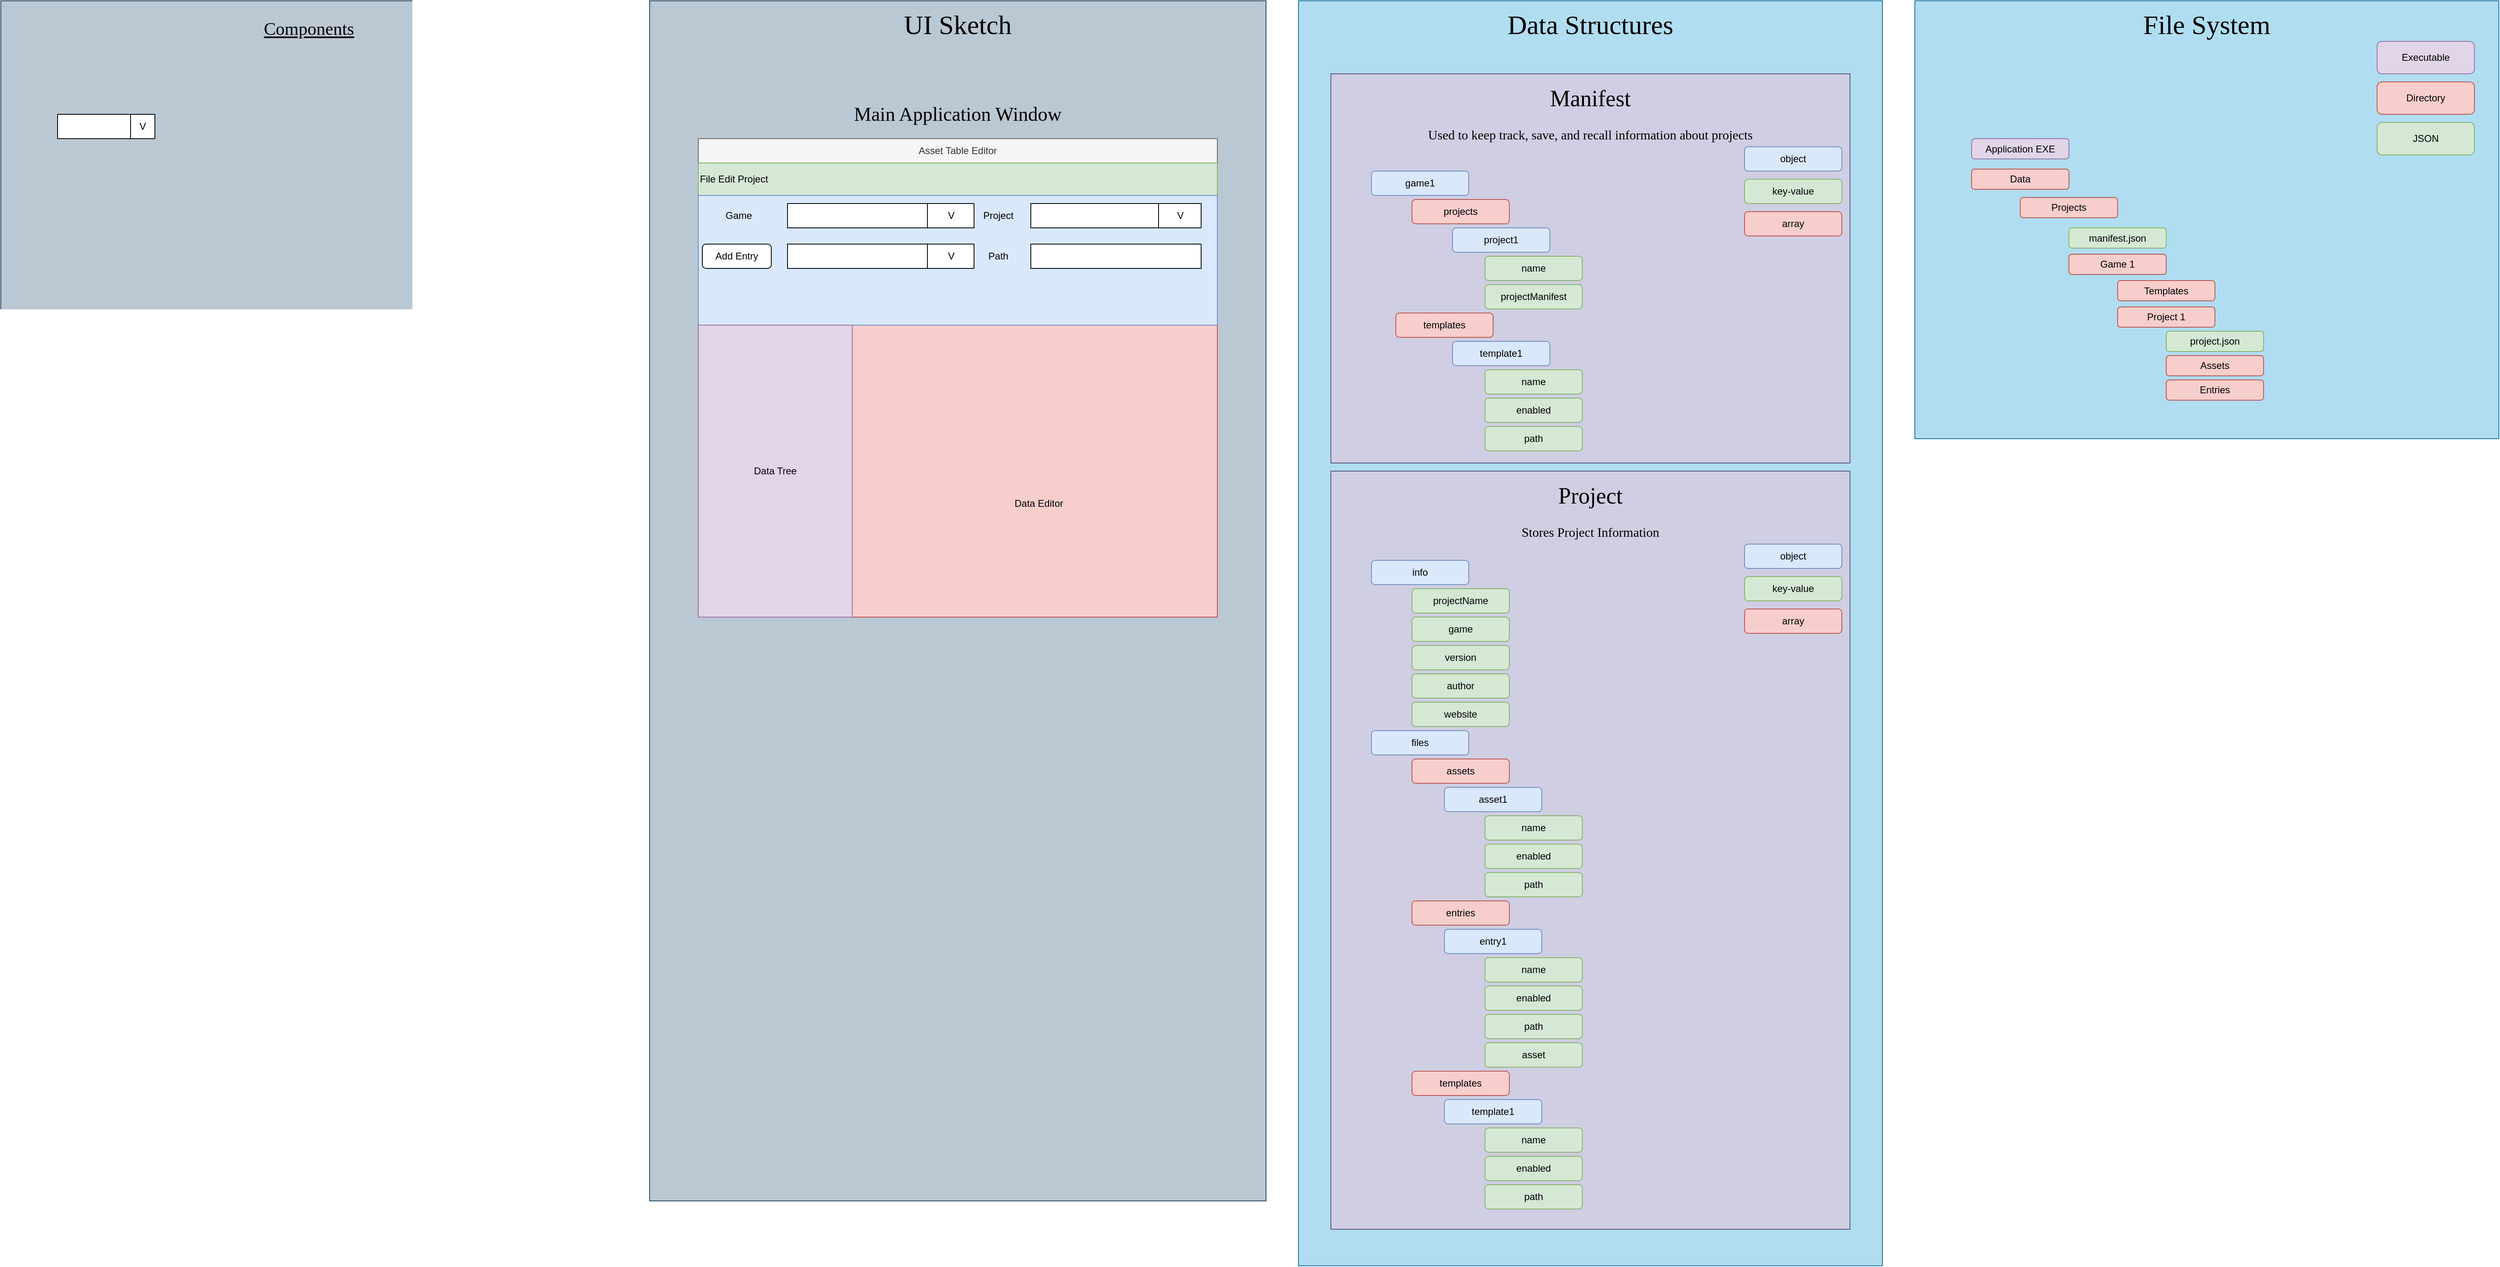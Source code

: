 <mxfile version="28.0.4">
  <diagram name="Page-1" id="VzTkRJVZqyoS9abhufmP">
    <mxGraphModel dx="1801" dy="1601" grid="1" gridSize="10" guides="1" tooltips="1" connect="1" arrows="1" fold="1" page="1" pageScale="1" pageWidth="850" pageHeight="1100" math="0" shadow="0">
      <root>
        <mxCell id="0" />
        <mxCell id="1" parent="0" />
        <mxCell id="ZPDHwGb2gUlAKi-0C_dS-61" value="" style="rounded=0;whiteSpace=wrap;html=1;fillColor=#bac8d3;strokeColor=#23445d;" vertex="1" parent="1">
          <mxGeometry x="-720" y="-40" width="760" height="810" as="geometry" />
        </mxCell>
        <mxCell id="LlEfA--5SufR63MY19yz-38" value="" style="rounded=0;whiteSpace=wrap;html=1;fillColor=#b1ddf0;strokeColor=#10739e;" parent="1" vertex="1">
          <mxGeometry x="880" y="-40" width="720" height="1560" as="geometry" />
        </mxCell>
        <mxCell id="LlEfA--5SufR63MY19yz-39" value="" style="rounded=0;whiteSpace=wrap;html=1;fillColor=#bac8d3;strokeColor=#23445d;" parent="1" vertex="1">
          <mxGeometry x="80" y="-40" width="760" height="1480" as="geometry" />
        </mxCell>
        <mxCell id="LlEfA--5SufR63MY19yz-2" value="" style="rounded=0;whiteSpace=wrap;html=1;fillColor=#f8cecc;strokeColor=#b85450;" parent="1" vertex="1">
          <mxGeometry x="140" y="160" width="640" height="560" as="geometry" />
        </mxCell>
        <mxCell id="LlEfA--5SufR63MY19yz-3" value="Asset Table Editor" style="rounded=0;whiteSpace=wrap;html=1;fillColor=#f5f5f5;fontColor=#333333;strokeColor=#666666;" parent="1" vertex="1">
          <mxGeometry x="140" y="130" width="640" height="30" as="geometry" />
        </mxCell>
        <mxCell id="LlEfA--5SufR63MY19yz-4" value="File Edit Project" style="rounded=0;whiteSpace=wrap;html=1;align=left;fillColor=#d5e8d4;strokeColor=#82b366;" parent="1" vertex="1">
          <mxGeometry x="140" y="160" width="640" height="40" as="geometry" />
        </mxCell>
        <mxCell id="LlEfA--5SufR63MY19yz-5" value="" style="rounded=0;whiteSpace=wrap;html=1;fillColor=#dae8fc;strokeColor=#6c8ebf;" parent="1" vertex="1">
          <mxGeometry x="140" y="200" width="640" height="160" as="geometry" />
        </mxCell>
        <mxCell id="LlEfA--5SufR63MY19yz-7" value="" style="rounded=0;whiteSpace=wrap;html=1;fillColor=#e1d5e7;strokeColor=#9673a6;" parent="1" vertex="1">
          <mxGeometry x="140" y="360" width="190" height="360" as="geometry" />
        </mxCell>
        <mxCell id="LlEfA--5SufR63MY19yz-8" value="Data Editor" style="text;html=1;align=center;verticalAlign=middle;whiteSpace=wrap;rounded=0;" parent="1" vertex="1">
          <mxGeometry x="500" y="565" width="120" height="30" as="geometry" />
        </mxCell>
        <mxCell id="LlEfA--5SufR63MY19yz-9" value="&lt;div&gt;Data Tree&lt;/div&gt;" style="text;html=1;align=center;verticalAlign=middle;whiteSpace=wrap;rounded=0;" parent="1" vertex="1">
          <mxGeometry x="175" y="525" width="120" height="30" as="geometry" />
        </mxCell>
        <mxCell id="LlEfA--5SufR63MY19yz-11" value="Game" style="text;html=1;align=center;verticalAlign=middle;whiteSpace=wrap;rounded=0;" parent="1" vertex="1">
          <mxGeometry x="140" y="210" width="100" height="30" as="geometry" />
        </mxCell>
        <mxCell id="LlEfA--5SufR63MY19yz-16" value="" style="group" parent="1" vertex="1" connectable="0">
          <mxGeometry x="250" y="210" width="230" height="30" as="geometry" />
        </mxCell>
        <mxCell id="LlEfA--5SufR63MY19yz-14" value="" style="rounded=0;whiteSpace=wrap;html=1;" parent="LlEfA--5SufR63MY19yz-16" vertex="1">
          <mxGeometry width="230" height="30" as="geometry" />
        </mxCell>
        <mxCell id="LlEfA--5SufR63MY19yz-15" value="V" style="rounded=0;whiteSpace=wrap;html=1;" parent="LlEfA--5SufR63MY19yz-16" vertex="1">
          <mxGeometry x="172.5" width="57.5" height="30" as="geometry" />
        </mxCell>
        <mxCell id="LlEfA--5SufR63MY19yz-17" value="" style="group" parent="1" vertex="1" connectable="0">
          <mxGeometry x="-650" y="100" width="120" height="30" as="geometry" />
        </mxCell>
        <mxCell id="LlEfA--5SufR63MY19yz-12" value="" style="rounded=0;whiteSpace=wrap;html=1;" parent="LlEfA--5SufR63MY19yz-17" vertex="1">
          <mxGeometry width="120" height="30" as="geometry" />
        </mxCell>
        <mxCell id="LlEfA--5SufR63MY19yz-13" value="V" style="rounded=0;whiteSpace=wrap;html=1;" parent="LlEfA--5SufR63MY19yz-17" vertex="1">
          <mxGeometry x="90" width="30" height="30" as="geometry" />
        </mxCell>
        <mxCell id="LlEfA--5SufR63MY19yz-19" value="Add Entry" style="rounded=1;whiteSpace=wrap;html=1;" parent="1" vertex="1">
          <mxGeometry x="145" y="260" width="85" height="30" as="geometry" />
        </mxCell>
        <mxCell id="LlEfA--5SufR63MY19yz-25" value="Project" style="text;html=1;align=center;verticalAlign=middle;whiteSpace=wrap;rounded=0;" parent="1" vertex="1">
          <mxGeometry x="460" y="210" width="100" height="30" as="geometry" />
        </mxCell>
        <mxCell id="LlEfA--5SufR63MY19yz-26" value="" style="group" parent="1" vertex="1" connectable="0">
          <mxGeometry x="550" y="210" width="210" height="30" as="geometry" />
        </mxCell>
        <mxCell id="LlEfA--5SufR63MY19yz-27" value="" style="rounded=0;whiteSpace=wrap;html=1;" parent="LlEfA--5SufR63MY19yz-26" vertex="1">
          <mxGeometry width="210" height="30" as="geometry" />
        </mxCell>
        <mxCell id="LlEfA--5SufR63MY19yz-28" value="V" style="rounded=0;whiteSpace=wrap;html=1;" parent="LlEfA--5SufR63MY19yz-26" vertex="1">
          <mxGeometry x="157.5" width="52.5" height="30" as="geometry" />
        </mxCell>
        <mxCell id="LlEfA--5SufR63MY19yz-30" value="" style="group" parent="1" vertex="1" connectable="0">
          <mxGeometry x="250" y="260" width="230" height="30" as="geometry" />
        </mxCell>
        <mxCell id="LlEfA--5SufR63MY19yz-31" value="" style="rounded=0;whiteSpace=wrap;html=1;" parent="LlEfA--5SufR63MY19yz-30" vertex="1">
          <mxGeometry width="230" height="30" as="geometry" />
        </mxCell>
        <mxCell id="LlEfA--5SufR63MY19yz-32" value="V" style="rounded=0;whiteSpace=wrap;html=1;" parent="LlEfA--5SufR63MY19yz-30" vertex="1">
          <mxGeometry x="172.5" width="57.5" height="30" as="geometry" />
        </mxCell>
        <mxCell id="LlEfA--5SufR63MY19yz-33" value="" style="rounded=0;whiteSpace=wrap;html=1;" parent="1" vertex="1">
          <mxGeometry x="550" y="260" width="210" height="30" as="geometry" />
        </mxCell>
        <mxCell id="LlEfA--5SufR63MY19yz-34" value="Path" style="text;html=1;align=center;verticalAlign=middle;whiteSpace=wrap;rounded=0;" parent="1" vertex="1">
          <mxGeometry x="460" y="260" width="100" height="30" as="geometry" />
        </mxCell>
        <mxCell id="LlEfA--5SufR63MY19yz-35" value="UI Sketch" style="text;html=1;align=center;verticalAlign=middle;whiteSpace=wrap;rounded=0;fontSize=33;fontFamily=Verdana;fontStyle=0" parent="1" vertex="1">
          <mxGeometry x="80" y="-40" width="760" height="60" as="geometry" />
        </mxCell>
        <mxCell id="LlEfA--5SufR63MY19yz-36" value="Components" style="text;html=1;align=center;verticalAlign=middle;whiteSpace=wrap;rounded=0;fontFamily=Verdana;fontSize=22;fontStyle=4" parent="1" vertex="1">
          <mxGeometry x="-720" y="-40" width="760" height="70" as="geometry" />
        </mxCell>
        <mxCell id="LlEfA--5SufR63MY19yz-37" value="Data Structures" style="text;html=1;align=center;verticalAlign=middle;whiteSpace=wrap;rounded=0;fontSize=33;fontFamily=Verdana;fontStyle=0" parent="1" vertex="1">
          <mxGeometry x="880" y="-40" width="720" height="60" as="geometry" />
        </mxCell>
        <mxCell id="LlEfA--5SufR63MY19yz-40" value="Main Application Window" style="text;html=1;align=center;verticalAlign=middle;whiteSpace=wrap;rounded=0;fontSize=24;fontFamily=Verdana;fontStyle=0" parent="1" vertex="1">
          <mxGeometry x="80" y="70" width="760" height="60" as="geometry" />
        </mxCell>
        <mxCell id="LlEfA--5SufR63MY19yz-42" value="" style="rounded=0;whiteSpace=wrap;html=1;fillColor=#d0cee2;strokeColor=#56517e;" parent="1" vertex="1">
          <mxGeometry x="920" y="50" width="640" height="480" as="geometry" />
        </mxCell>
        <mxCell id="LlEfA--5SufR63MY19yz-43" value="Manifest" style="text;html=1;align=center;verticalAlign=middle;whiteSpace=wrap;rounded=0;fontSize=28;fontFamily=Verdana;fontStyle=0" parent="1" vertex="1">
          <mxGeometry x="920" y="50" width="640" height="60" as="geometry" />
        </mxCell>
        <mxCell id="LlEfA--5SufR63MY19yz-44" value="Used to keep track, save, and recall information about projects" style="text;html=1;align=center;verticalAlign=middle;whiteSpace=wrap;rounded=0;fontFamily=Verdana;fontSize=16;" parent="1" vertex="1">
          <mxGeometry x="920" y="110" width="640" height="30" as="geometry" />
        </mxCell>
        <mxCell id="LlEfA--5SufR63MY19yz-59" value="" style="rounded=0;whiteSpace=wrap;html=1;fillColor=#b1ddf0;strokeColor=#10739e;" parent="1" vertex="1">
          <mxGeometry x="1640" y="-40" width="720" height="540" as="geometry" />
        </mxCell>
        <mxCell id="LlEfA--5SufR63MY19yz-60" value="File System" style="text;html=1;align=center;verticalAlign=middle;whiteSpace=wrap;rounded=0;fontSize=33;fontFamily=Verdana;fontStyle=0" parent="1" vertex="1">
          <mxGeometry x="1640" y="-40" width="720" height="60" as="geometry" />
        </mxCell>
        <mxCell id="LlEfA--5SufR63MY19yz-66" value="Application EXE" style="rounded=1;whiteSpace=wrap;html=1;fillColor=#e1d5e7;strokeColor=#9673a6;" parent="1" vertex="1">
          <mxGeometry x="1710" y="130" width="120" height="25" as="geometry" />
        </mxCell>
        <mxCell id="LlEfA--5SufR63MY19yz-67" value="Data" style="rounded=1;whiteSpace=wrap;html=1;fillColor=#f8cecc;strokeColor=#b85450;" parent="1" vertex="1">
          <mxGeometry x="1710" y="167.5" width="120" height="25" as="geometry" />
        </mxCell>
        <mxCell id="LlEfA--5SufR63MY19yz-68" value="Projects" style="rounded=1;whiteSpace=wrap;html=1;fillColor=#f8cecc;strokeColor=#b85450;" parent="1" vertex="1">
          <mxGeometry x="1770" y="202.5" width="120" height="25" as="geometry" />
        </mxCell>
        <mxCell id="LlEfA--5SufR63MY19yz-69" value="Game 1" style="rounded=1;whiteSpace=wrap;html=1;fillColor=#f8cecc;strokeColor=#b85450;" parent="1" vertex="1">
          <mxGeometry x="1830" y="272.5" width="120" height="25" as="geometry" />
        </mxCell>
        <mxCell id="LlEfA--5SufR63MY19yz-70" value="Project 1" style="rounded=1;whiteSpace=wrap;html=1;fillColor=#f8cecc;strokeColor=#b85450;" parent="1" vertex="1">
          <mxGeometry x="1890" y="337.5" width="120" height="25" as="geometry" />
        </mxCell>
        <mxCell id="LlEfA--5SufR63MY19yz-75" value="manifest.json" style="rounded=1;whiteSpace=wrap;html=1;fillColor=#d5e8d4;strokeColor=#82b366;" parent="1" vertex="1">
          <mxGeometry x="1830" y="240" width="120" height="25" as="geometry" />
        </mxCell>
        <mxCell id="LlEfA--5SufR63MY19yz-76" value="Directory" style="rounded=1;whiteSpace=wrap;html=1;fillColor=#f8cecc;strokeColor=#b85450;" parent="1" vertex="1">
          <mxGeometry x="2210" y="60" width="120" height="40" as="geometry" />
        </mxCell>
        <mxCell id="LlEfA--5SufR63MY19yz-77" value="JSON" style="rounded=1;whiteSpace=wrap;html=1;fillColor=#d5e8d4;strokeColor=#82b366;" parent="1" vertex="1">
          <mxGeometry x="2210" y="110" width="120" height="40" as="geometry" />
        </mxCell>
        <mxCell id="LlEfA--5SufR63MY19yz-78" value="Executable" style="rounded=1;whiteSpace=wrap;html=1;fillColor=#e1d5e7;strokeColor=#9673a6;" parent="1" vertex="1">
          <mxGeometry x="2210" y="10" width="120" height="40" as="geometry" />
        </mxCell>
        <mxCell id="LlEfA--5SufR63MY19yz-79" value="Assets" style="rounded=1;whiteSpace=wrap;html=1;fillColor=#f8cecc;strokeColor=#b85450;" parent="1" vertex="1">
          <mxGeometry x="1950" y="397.5" width="120" height="25" as="geometry" />
        </mxCell>
        <mxCell id="LlEfA--5SufR63MY19yz-80" value="Entries" style="rounded=1;whiteSpace=wrap;html=1;fillColor=#f8cecc;strokeColor=#b85450;" parent="1" vertex="1">
          <mxGeometry x="1950" y="427.5" width="120" height="25" as="geometry" />
        </mxCell>
        <mxCell id="LlEfA--5SufR63MY19yz-81" value="project.json" style="rounded=1;whiteSpace=wrap;html=1;fillColor=#d5e8d4;strokeColor=#82b366;" parent="1" vertex="1">
          <mxGeometry x="1950" y="367.5" width="120" height="25" as="geometry" />
        </mxCell>
        <mxCell id="LlEfA--5SufR63MY19yz-94" value="Templates" style="rounded=1;whiteSpace=wrap;html=1;fillColor=#f8cecc;strokeColor=#b85450;" parent="1" vertex="1">
          <mxGeometry x="1890" y="305" width="120" height="25" as="geometry" />
        </mxCell>
        <mxCell id="ZPDHwGb2gUlAKi-0C_dS-6" value="" style="rounded=0;whiteSpace=wrap;html=1;fillColor=#d0cee2;strokeColor=#56517e;" vertex="1" parent="1">
          <mxGeometry x="920" y="540" width="640" height="935" as="geometry" />
        </mxCell>
        <mxCell id="ZPDHwGb2gUlAKi-0C_dS-7" value="Project" style="text;html=1;align=center;verticalAlign=middle;whiteSpace=wrap;rounded=0;fontSize=28;fontFamily=Verdana;fontStyle=0" vertex="1" parent="1">
          <mxGeometry x="920" y="540" width="640" height="60" as="geometry" />
        </mxCell>
        <mxCell id="ZPDHwGb2gUlAKi-0C_dS-8" value="Stores Project Information" style="text;html=1;align=center;verticalAlign=middle;whiteSpace=wrap;rounded=0;fontFamily=Verdana;fontSize=16;" vertex="1" parent="1">
          <mxGeometry x="920" y="600" width="640" height="30" as="geometry" />
        </mxCell>
        <mxCell id="ZPDHwGb2gUlAKi-0C_dS-9" value="info" style="rounded=1;whiteSpace=wrap;html=1;fillColor=#dae8fc;strokeColor=#6c8ebf;" vertex="1" parent="1">
          <mxGeometry x="970" y="650" width="120" height="30" as="geometry" />
        </mxCell>
        <mxCell id="ZPDHwGb2gUlAKi-0C_dS-10" value="projectName" style="rounded=1;whiteSpace=wrap;html=1;fillColor=#d5e8d4;strokeColor=#82b366;" vertex="1" parent="1">
          <mxGeometry x="1020" y="685" width="120" height="30" as="geometry" />
        </mxCell>
        <mxCell id="ZPDHwGb2gUlAKi-0C_dS-11" value="game" style="rounded=1;whiteSpace=wrap;html=1;fillColor=#d5e8d4;strokeColor=#82b366;" vertex="1" parent="1">
          <mxGeometry x="1020" y="720" width="120" height="30" as="geometry" />
        </mxCell>
        <mxCell id="ZPDHwGb2gUlAKi-0C_dS-12" value="version" style="rounded=1;whiteSpace=wrap;html=1;fillColor=#d5e8d4;strokeColor=#82b366;" vertex="1" parent="1">
          <mxGeometry x="1020" y="755" width="120" height="30" as="geometry" />
        </mxCell>
        <mxCell id="ZPDHwGb2gUlAKi-0C_dS-13" value="author" style="rounded=1;whiteSpace=wrap;html=1;fillColor=#d5e8d4;strokeColor=#82b366;" vertex="1" parent="1">
          <mxGeometry x="1020" y="790" width="120" height="30" as="geometry" />
        </mxCell>
        <mxCell id="ZPDHwGb2gUlAKi-0C_dS-14" value="website" style="rounded=1;whiteSpace=wrap;html=1;fillColor=#d5e8d4;strokeColor=#82b366;" vertex="1" parent="1">
          <mxGeometry x="1020" y="825" width="120" height="30" as="geometry" />
        </mxCell>
        <mxCell id="ZPDHwGb2gUlAKi-0C_dS-15" value="files" style="rounded=1;whiteSpace=wrap;html=1;fillColor=#dae8fc;strokeColor=#6c8ebf;" vertex="1" parent="1">
          <mxGeometry x="970" y="860" width="120" height="30" as="geometry" />
        </mxCell>
        <mxCell id="ZPDHwGb2gUlAKi-0C_dS-16" value="assets" style="rounded=1;whiteSpace=wrap;html=1;fillColor=#f8cecc;strokeColor=#b85450;" vertex="1" parent="1">
          <mxGeometry x="1020" y="895" width="120" height="30" as="geometry" />
        </mxCell>
        <mxCell id="ZPDHwGb2gUlAKi-0C_dS-17" value="asset1" style="rounded=1;whiteSpace=wrap;html=1;fillColor=#dae8fc;strokeColor=#6c8ebf;" vertex="1" parent="1">
          <mxGeometry x="1060" y="930" width="120" height="30" as="geometry" />
        </mxCell>
        <mxCell id="ZPDHwGb2gUlAKi-0C_dS-18" value="name" style="rounded=1;whiteSpace=wrap;html=1;fillColor=#d5e8d4;strokeColor=#82b366;" vertex="1" parent="1">
          <mxGeometry x="1110" y="965" width="120" height="30" as="geometry" />
        </mxCell>
        <mxCell id="ZPDHwGb2gUlAKi-0C_dS-19" value="enabled" style="rounded=1;whiteSpace=wrap;html=1;fillColor=#d5e8d4;strokeColor=#82b366;" vertex="1" parent="1">
          <mxGeometry x="1110" y="1000" width="120" height="30" as="geometry" />
        </mxCell>
        <mxCell id="ZPDHwGb2gUlAKi-0C_dS-20" value="path" style="rounded=1;whiteSpace=wrap;html=1;fillColor=#d5e8d4;strokeColor=#82b366;" vertex="1" parent="1">
          <mxGeometry x="1110" y="1035" width="120" height="30" as="geometry" />
        </mxCell>
        <mxCell id="ZPDHwGb2gUlAKi-0C_dS-21" value="entries" style="rounded=1;whiteSpace=wrap;html=1;fillColor=#f8cecc;strokeColor=#b85450;" vertex="1" parent="1">
          <mxGeometry x="1020" y="1070" width="120" height="30" as="geometry" />
        </mxCell>
        <mxCell id="ZPDHwGb2gUlAKi-0C_dS-22" value="entry1" style="rounded=1;whiteSpace=wrap;html=1;fillColor=#dae8fc;strokeColor=#6c8ebf;" vertex="1" parent="1">
          <mxGeometry x="1060" y="1105" width="120" height="30" as="geometry" />
        </mxCell>
        <mxCell id="ZPDHwGb2gUlAKi-0C_dS-23" value="name" style="rounded=1;whiteSpace=wrap;html=1;fillColor=#d5e8d4;strokeColor=#82b366;" vertex="1" parent="1">
          <mxGeometry x="1110" y="1140" width="120" height="30" as="geometry" />
        </mxCell>
        <mxCell id="ZPDHwGb2gUlAKi-0C_dS-24" value="enabled" style="rounded=1;whiteSpace=wrap;html=1;fillColor=#d5e8d4;strokeColor=#82b366;" vertex="1" parent="1">
          <mxGeometry x="1110" y="1175" width="120" height="30" as="geometry" />
        </mxCell>
        <mxCell id="ZPDHwGb2gUlAKi-0C_dS-25" value="path" style="rounded=1;whiteSpace=wrap;html=1;fillColor=#d5e8d4;strokeColor=#82b366;" vertex="1" parent="1">
          <mxGeometry x="1110" y="1210" width="120" height="30" as="geometry" />
        </mxCell>
        <mxCell id="ZPDHwGb2gUlAKi-0C_dS-26" value="asset" style="rounded=1;whiteSpace=wrap;html=1;fillColor=#d5e8d4;strokeColor=#82b366;" vertex="1" parent="1">
          <mxGeometry x="1110" y="1245" width="120" height="30" as="geometry" />
        </mxCell>
        <mxCell id="ZPDHwGb2gUlAKi-0C_dS-27" value="object" style="rounded=1;whiteSpace=wrap;html=1;fillColor=#dae8fc;strokeColor=#6c8ebf;" vertex="1" parent="1">
          <mxGeometry x="1430" y="630" width="120" height="30" as="geometry" />
        </mxCell>
        <mxCell id="ZPDHwGb2gUlAKi-0C_dS-28" value="key-value" style="rounded=1;whiteSpace=wrap;html=1;fillColor=#d5e8d4;strokeColor=#82b366;" vertex="1" parent="1">
          <mxGeometry x="1430" y="670" width="120" height="30" as="geometry" />
        </mxCell>
        <mxCell id="ZPDHwGb2gUlAKi-0C_dS-29" value="array" style="rounded=1;whiteSpace=wrap;html=1;fillColor=#f8cecc;strokeColor=#b85450;" vertex="1" parent="1">
          <mxGeometry x="1430" y="710" width="120" height="30" as="geometry" />
        </mxCell>
        <mxCell id="ZPDHwGb2gUlAKi-0C_dS-30" value="object" style="rounded=1;whiteSpace=wrap;html=1;fillColor=#dae8fc;strokeColor=#6c8ebf;" vertex="1" parent="1">
          <mxGeometry x="1430" y="140" width="120" height="30" as="geometry" />
        </mxCell>
        <mxCell id="ZPDHwGb2gUlAKi-0C_dS-31" value="key-value" style="rounded=1;whiteSpace=wrap;html=1;fillColor=#d5e8d4;strokeColor=#82b366;" vertex="1" parent="1">
          <mxGeometry x="1430" y="180" width="120" height="30" as="geometry" />
        </mxCell>
        <mxCell id="ZPDHwGb2gUlAKi-0C_dS-32" value="array" style="rounded=1;whiteSpace=wrap;html=1;fillColor=#f8cecc;strokeColor=#b85450;" vertex="1" parent="1">
          <mxGeometry x="1430" y="220" width="120" height="30" as="geometry" />
        </mxCell>
        <mxCell id="ZPDHwGb2gUlAKi-0C_dS-33" value="game1" style="rounded=1;whiteSpace=wrap;html=1;fillColor=#dae8fc;strokeColor=#6c8ebf;" vertex="1" parent="1">
          <mxGeometry x="970" y="170" width="120" height="30" as="geometry" />
        </mxCell>
        <mxCell id="ZPDHwGb2gUlAKi-0C_dS-34" value="projects" style="rounded=1;whiteSpace=wrap;html=1;fillColor=#f8cecc;strokeColor=#b85450;" vertex="1" parent="1">
          <mxGeometry x="1020" y="205" width="120" height="30" as="geometry" />
        </mxCell>
        <mxCell id="ZPDHwGb2gUlAKi-0C_dS-35" value="project1" style="rounded=1;whiteSpace=wrap;html=1;fillColor=#dae8fc;strokeColor=#6c8ebf;" vertex="1" parent="1">
          <mxGeometry x="1070" y="240" width="120" height="30" as="geometry" />
        </mxCell>
        <mxCell id="ZPDHwGb2gUlAKi-0C_dS-36" value="name" style="rounded=1;whiteSpace=wrap;html=1;fillColor=#d5e8d4;strokeColor=#82b366;" vertex="1" parent="1">
          <mxGeometry x="1110" y="275" width="120" height="30" as="geometry" />
        </mxCell>
        <mxCell id="ZPDHwGb2gUlAKi-0C_dS-37" value="projectManifest" style="rounded=1;whiteSpace=wrap;html=1;fillColor=#d5e8d4;strokeColor=#82b366;" vertex="1" parent="1">
          <mxGeometry x="1110" y="310" width="120" height="30" as="geometry" />
        </mxCell>
        <mxCell id="ZPDHwGb2gUlAKi-0C_dS-52" value="templates" style="rounded=1;whiteSpace=wrap;html=1;fillColor=#f8cecc;strokeColor=#b85450;" vertex="1" parent="1">
          <mxGeometry x="1020" y="1280" width="120" height="30" as="geometry" />
        </mxCell>
        <mxCell id="ZPDHwGb2gUlAKi-0C_dS-53" value="template1" style="rounded=1;whiteSpace=wrap;html=1;fillColor=#dae8fc;strokeColor=#6c8ebf;" vertex="1" parent="1">
          <mxGeometry x="1060" y="1315" width="120" height="30" as="geometry" />
        </mxCell>
        <mxCell id="ZPDHwGb2gUlAKi-0C_dS-54" value="name" style="rounded=1;whiteSpace=wrap;html=1;fillColor=#d5e8d4;strokeColor=#82b366;" vertex="1" parent="1">
          <mxGeometry x="1110" y="1350" width="120" height="30" as="geometry" />
        </mxCell>
        <mxCell id="ZPDHwGb2gUlAKi-0C_dS-55" value="enabled" style="rounded=1;whiteSpace=wrap;html=1;fillColor=#d5e8d4;strokeColor=#82b366;" vertex="1" parent="1">
          <mxGeometry x="1110" y="1385" width="120" height="30" as="geometry" />
        </mxCell>
        <mxCell id="ZPDHwGb2gUlAKi-0C_dS-56" value="path" style="rounded=1;whiteSpace=wrap;html=1;fillColor=#d5e8d4;strokeColor=#82b366;" vertex="1" parent="1">
          <mxGeometry x="1110" y="1420" width="120" height="30" as="geometry" />
        </mxCell>
        <mxCell id="ZPDHwGb2gUlAKi-0C_dS-62" value="templates" style="rounded=1;whiteSpace=wrap;html=1;fillColor=#f8cecc;strokeColor=#b85450;" vertex="1" parent="1">
          <mxGeometry x="1000" y="345" width="120" height="30" as="geometry" />
        </mxCell>
        <mxCell id="ZPDHwGb2gUlAKi-0C_dS-63" value="name" style="rounded=1;whiteSpace=wrap;html=1;fillColor=#d5e8d4;strokeColor=#82b366;" vertex="1" parent="1">
          <mxGeometry x="1110" y="415" width="120" height="30" as="geometry" />
        </mxCell>
        <mxCell id="ZPDHwGb2gUlAKi-0C_dS-64" value="template1" style="rounded=1;whiteSpace=wrap;html=1;fillColor=#dae8fc;strokeColor=#6c8ebf;" vertex="1" parent="1">
          <mxGeometry x="1070" y="380" width="120" height="30" as="geometry" />
        </mxCell>
        <mxCell id="ZPDHwGb2gUlAKi-0C_dS-65" value="enabled" style="rounded=1;whiteSpace=wrap;html=1;fillColor=#d5e8d4;strokeColor=#82b366;" vertex="1" parent="1">
          <mxGeometry x="1110" y="450" width="120" height="30" as="geometry" />
        </mxCell>
        <mxCell id="ZPDHwGb2gUlAKi-0C_dS-66" value="path" style="rounded=1;whiteSpace=wrap;html=1;fillColor=#d5e8d4;strokeColor=#82b366;" vertex="1" parent="1">
          <mxGeometry x="1110" y="485" width="120" height="30" as="geometry" />
        </mxCell>
      </root>
    </mxGraphModel>
  </diagram>
</mxfile>
